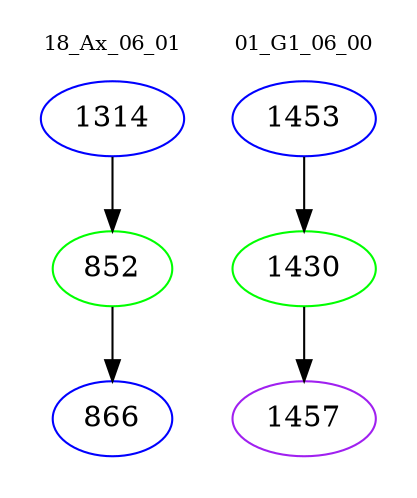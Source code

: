 digraph{
subgraph cluster_0 {
color = white
label = "18_Ax_06_01";
fontsize=10;
T0_1314 [label="1314", color="blue"]
T0_1314 -> T0_852 [color="black"]
T0_852 [label="852", color="green"]
T0_852 -> T0_866 [color="black"]
T0_866 [label="866", color="blue"]
}
subgraph cluster_1 {
color = white
label = "01_G1_06_00";
fontsize=10;
T1_1453 [label="1453", color="blue"]
T1_1453 -> T1_1430 [color="black"]
T1_1430 [label="1430", color="green"]
T1_1430 -> T1_1457 [color="black"]
T1_1457 [label="1457", color="purple"]
}
}
